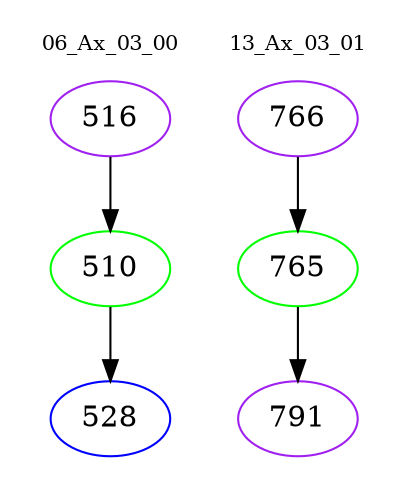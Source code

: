 digraph{
subgraph cluster_0 {
color = white
label = "06_Ax_03_00";
fontsize=10;
T0_516 [label="516", color="purple"]
T0_516 -> T0_510 [color="black"]
T0_510 [label="510", color="green"]
T0_510 -> T0_528 [color="black"]
T0_528 [label="528", color="blue"]
}
subgraph cluster_1 {
color = white
label = "13_Ax_03_01";
fontsize=10;
T1_766 [label="766", color="purple"]
T1_766 -> T1_765 [color="black"]
T1_765 [label="765", color="green"]
T1_765 -> T1_791 [color="black"]
T1_791 [label="791", color="purple"]
}
}
